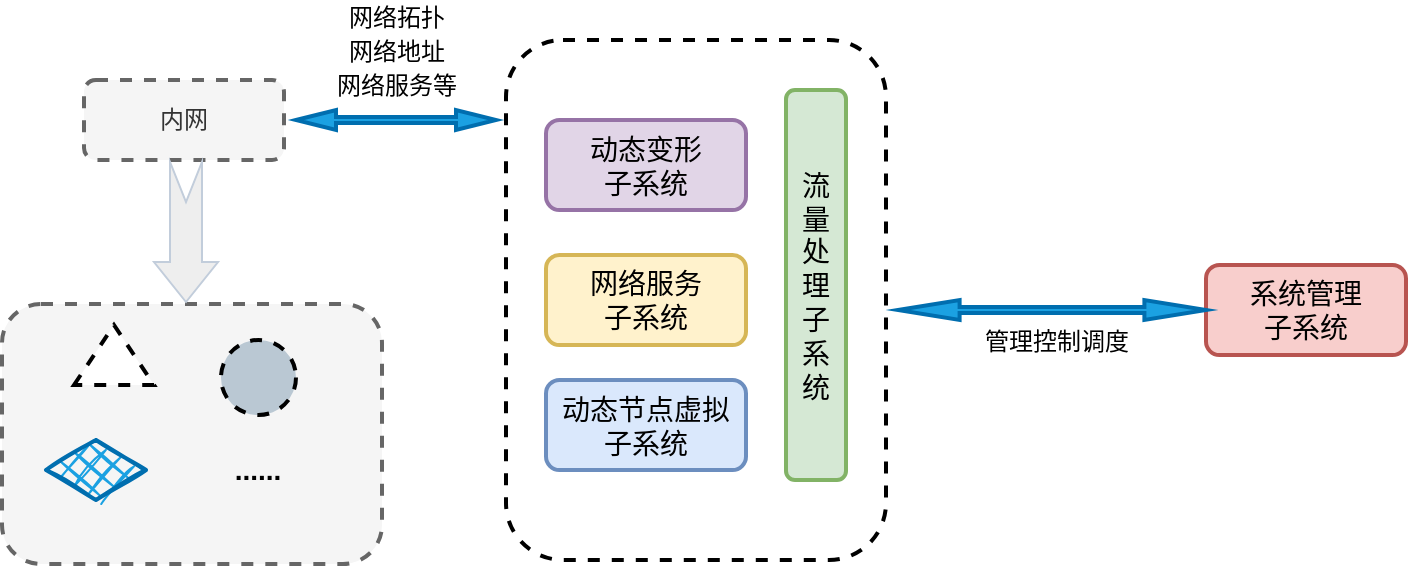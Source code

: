 <mxfile version="20.8.23" type="github">
  <diagram name="第 1 页" id="Wj8tdZmImzfC-mOhaRWr">
    <mxGraphModel dx="1430" dy="737" grid="1" gridSize="10" guides="1" tooltips="1" connect="1" arrows="1" fold="1" page="1" pageScale="1" pageWidth="827" pageHeight="1169" background="#ffffff" math="0" shadow="0">
      <root>
        <mxCell id="0" />
        <mxCell id="1" parent="0" />
        <mxCell id="-pgsPlfrXypu3agC9rAU-3" value="内网" style="rounded=1;whiteSpace=wrap;html=1;dashed=1;strokeWidth=2;fillColor=#f5f5f5;fontColor=#333333;strokeColor=#666666;" vertex="1" parent="1">
          <mxGeometry x="139" y="170" width="100" height="40" as="geometry" />
        </mxCell>
        <mxCell id="-pgsPlfrXypu3agC9rAU-4" value="" style="rounded=1;whiteSpace=wrap;html=1;dashed=1;strokeWidth=2;fillColor=#f5f5f5;fontColor=#333333;strokeColor=#666666;" vertex="1" parent="1">
          <mxGeometry x="98" y="282" width="190" height="130" as="geometry" />
        </mxCell>
        <mxCell id="-pgsPlfrXypu3agC9rAU-8" value="" style="rounded=1;whiteSpace=wrap;html=1;dashed=1;strokeWidth=2;" vertex="1" parent="1">
          <mxGeometry x="350" y="150" width="190" height="260" as="geometry" />
        </mxCell>
        <mxCell id="-pgsPlfrXypu3agC9rAU-10" value="动态变形&lt;br&gt;子系统" style="rounded=1;whiteSpace=wrap;html=1;strokeWidth=2;fontSize=14;fillColor=#e1d5e7;strokeColor=#9673a6;" vertex="1" parent="1">
          <mxGeometry x="370" y="190" width="100" height="45" as="geometry" />
        </mxCell>
        <mxCell id="-pgsPlfrXypu3agC9rAU-13" value="流&lt;br&gt;量&lt;br&gt;处&lt;br&gt;理&lt;br&gt;子&lt;br&gt;系&lt;br&gt;统" style="rounded=1;whiteSpace=wrap;html=1;strokeWidth=2;fontSize=14;fillColor=#d5e8d4;strokeColor=#82b366;" vertex="1" parent="1">
          <mxGeometry x="490" y="175" width="30" height="195" as="geometry" />
        </mxCell>
        <mxCell id="-pgsPlfrXypu3agC9rAU-14" value="网络服务&lt;br&gt;子系统" style="rounded=1;whiteSpace=wrap;html=1;strokeWidth=2;fontSize=14;fillColor=#fff2cc;strokeColor=#d6b656;" vertex="1" parent="1">
          <mxGeometry x="370" y="257.5" width="100" height="45" as="geometry" />
        </mxCell>
        <mxCell id="-pgsPlfrXypu3agC9rAU-15" value="动态节点虚拟&lt;br&gt;子系统" style="rounded=1;whiteSpace=wrap;html=1;strokeWidth=2;fontSize=14;fillColor=#dae8fc;strokeColor=#6c8ebf;" vertex="1" parent="1">
          <mxGeometry x="370" y="320" width="100" height="45" as="geometry" />
        </mxCell>
        <mxCell id="-pgsPlfrXypu3agC9rAU-16" value="系统管理&lt;br&gt;子系统" style="rounded=1;whiteSpace=wrap;html=1;strokeWidth=2;fontSize=14;fillColor=#f8cecc;strokeColor=#b85450;" vertex="1" parent="1">
          <mxGeometry x="700" y="262.5" width="100" height="45" as="geometry" />
        </mxCell>
        <mxCell id="-pgsPlfrXypu3agC9rAU-17" value="" style="shape=doubleArrow;whiteSpace=wrap;html=1;strokeColor=#006EAF;strokeWidth=2;fontSize=14;fillColor=#1ba1e2;fontColor=#ffffff;" vertex="1" parent="1">
          <mxGeometry x="546" y="280" width="154" height="10" as="geometry" />
        </mxCell>
        <mxCell id="-pgsPlfrXypu3agC9rAU-18" value="&lt;font style=&quot;font-size: 12px;&quot;&gt;管理控制调度&lt;/font&gt;" style="text;html=1;strokeColor=none;fillColor=none;align=center;verticalAlign=middle;whiteSpace=wrap;rounded=0;fontSize=14;" vertex="1" parent="1">
          <mxGeometry x="580.5" y="285" width="89" height="30" as="geometry" />
        </mxCell>
        <mxCell id="-pgsPlfrXypu3agC9rAU-19" value="&lt;font style=&quot;font-size: 12px;&quot;&gt;网络拓扑&lt;br&gt;网络地址&lt;br&gt;网络服务等&lt;/font&gt;" style="text;html=1;strokeColor=none;fillColor=none;align=center;verticalAlign=middle;whiteSpace=wrap;rounded=0;fontSize=14;" vertex="1" parent="1">
          <mxGeometry x="250.5" y="140" width="89" height="30" as="geometry" />
        </mxCell>
        <mxCell id="-pgsPlfrXypu3agC9rAU-20" value="" style="shape=doubleArrow;whiteSpace=wrap;html=1;strokeColor=#006EAF;strokeWidth=2;fontSize=14;fillColor=#1ba1e2;fontColor=#ffffff;" vertex="1" parent="1">
          <mxGeometry x="245" y="185" width="100" height="10" as="geometry" />
        </mxCell>
        <mxCell id="-pgsPlfrXypu3agC9rAU-22" value="" style="rhombus;whiteSpace=wrap;html=1;strokeWidth=2;fillWeight=-1;hachureGap=8;fillStyle=cross-hatch;fillColor=#1ba1e2;sketch=1;strokeColor=#006EAF;fontSize=12;fontColor=#ffffff;" vertex="1" parent="1">
          <mxGeometry x="120" y="350" width="50" height="30" as="geometry" />
        </mxCell>
        <mxCell id="-pgsPlfrXypu3agC9rAU-23" value="" style="ellipse;whiteSpace=wrap;html=1;aspect=fixed;strokeColor=default;strokeWidth=2;fontSize=12;fillColor=#bac8d3;dashed=1;" vertex="1" parent="1">
          <mxGeometry x="207.5" y="300" width="37.5" height="37.5" as="geometry" />
        </mxCell>
        <mxCell id="-pgsPlfrXypu3agC9rAU-24" value="" style="triangle;whiteSpace=wrap;html=1;dashed=1;strokeColor=default;strokeWidth=2;fontSize=12;rotation=-90;" vertex="1" parent="1">
          <mxGeometry x="139" y="287.5" width="30" height="40" as="geometry" />
        </mxCell>
        <mxCell id="-pgsPlfrXypu3agC9rAU-26" value="" style="html=1;shadow=0;dashed=0;align=center;verticalAlign=middle;shape=mxgraph.arrows2.tailedNotchedArrow;dy1=10;dx1=20;notch=20;arrowHead=20;dx2=25;dy2=30;strokeColor=#C2CDDB;strokeWidth=1;fontSize=12;rotation=90;fillColor=#eeeeee;aspect=fixed;" vertex="1" parent="1">
          <mxGeometry x="155" y="242" width="70" height="8" as="geometry" />
        </mxCell>
        <mxCell id="-pgsPlfrXypu3agC9rAU-28" value="&lt;font style=&quot;font-size: 14px;&quot;&gt;&lt;b&gt;......&lt;/b&gt;&lt;/font&gt;" style="text;html=1;strokeColor=none;fillColor=none;align=center;verticalAlign=middle;whiteSpace=wrap;rounded=0;fontSize=8;" vertex="1" parent="1">
          <mxGeometry x="196.25" y="350" width="60" height="30" as="geometry" />
        </mxCell>
        <mxCell id="-pgsPlfrXypu3agC9rAU-29" style="edgeStyle=orthogonalEdgeStyle;rounded=0;orthogonalLoop=1;jettySize=auto;html=1;exitX=0.5;exitY=1;exitDx=0;exitDy=0;fontSize=14;" edge="1" parent="1" source="-pgsPlfrXypu3agC9rAU-28" target="-pgsPlfrXypu3agC9rAU-28">
          <mxGeometry relative="1" as="geometry" />
        </mxCell>
      </root>
    </mxGraphModel>
  </diagram>
</mxfile>
